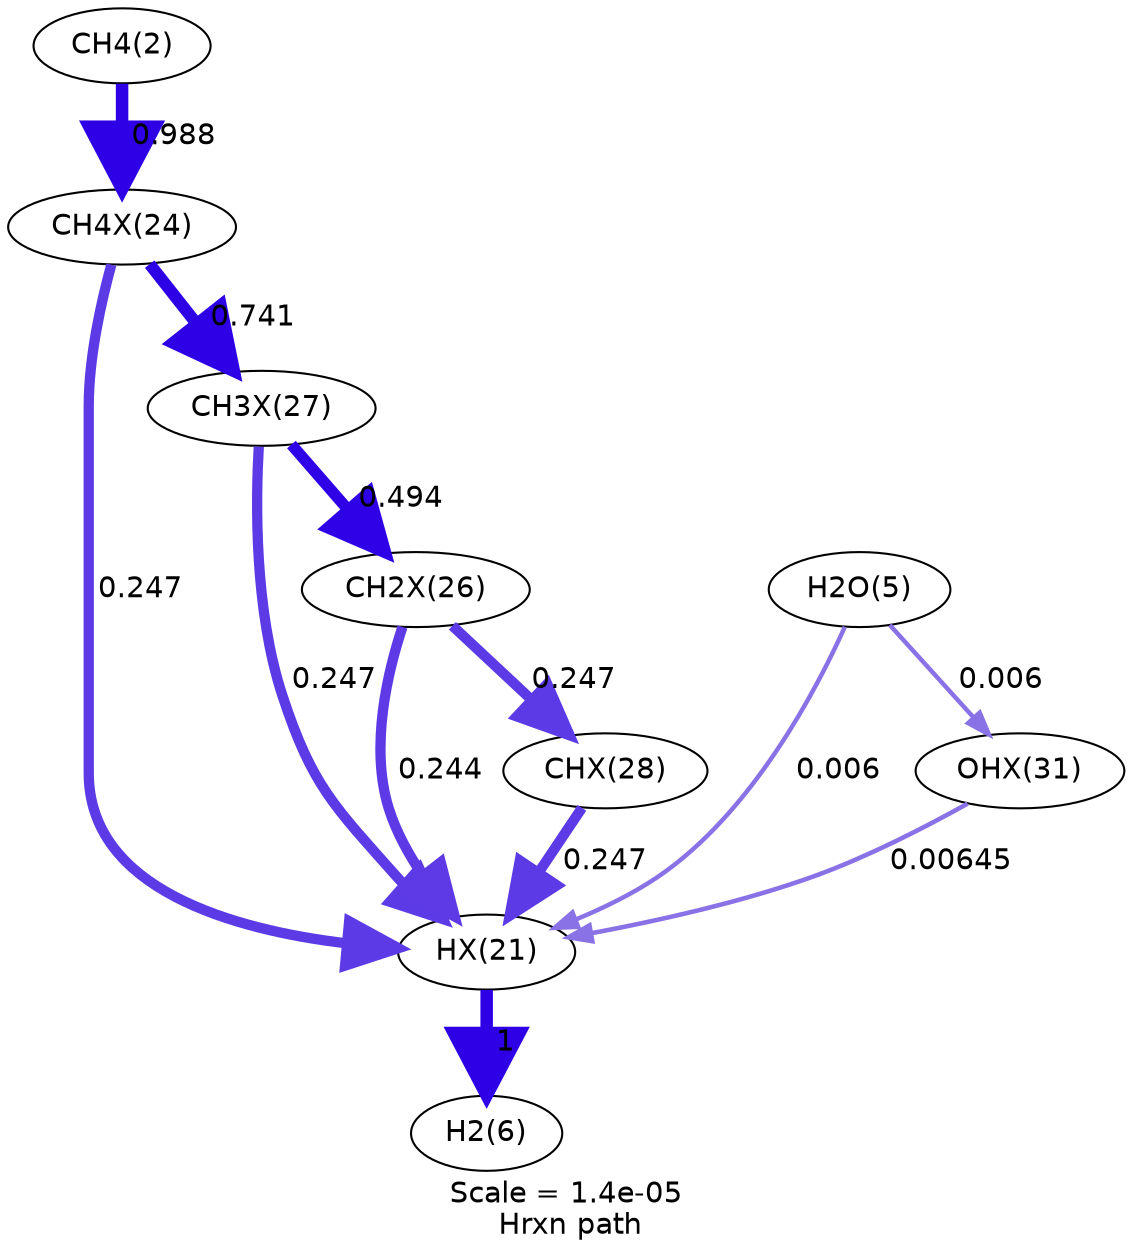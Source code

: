 digraph reaction_paths {
center=1;
s1 -> s27[fontname="Helvetica", penwidth=6, arrowsize=3, color="0.7, 1.5, 0.9"
, label=" 1"];
s7 -> s1[fontname="Helvetica", penwidth=4.94, arrowsize=2.47, color="0.7, 0.747, 0.9"
, label=" 0.247"];
s6 -> s1[fontname="Helvetica", penwidth=4.94, arrowsize=2.47, color="0.7, 0.744, 0.9"
, label=" 0.244"];
s8 -> s1[fontname="Helvetica", penwidth=4.95, arrowsize=2.47, color="0.7, 0.747, 0.9"
, label=" 0.247"];
s11 -> s1[fontname="Helvetica", penwidth=2.19, arrowsize=1.1, color="0.7, 0.506, 0.9"
, label=" 0.00645"];
s26 -> s1[fontname="Helvetica", penwidth=2.14, arrowsize=1.07, color="0.7, 0.506, 0.9"
, label=" 0.006"];
s4 -> s1[fontname="Helvetica", penwidth=4.94, arrowsize=2.47, color="0.7, 0.747, 0.9"
, label=" 0.247"];
s23 -> s4[fontname="Helvetica", penwidth=5.99, arrowsize=3, color="0.7, 1.49, 0.9"
, label=" 0.988"];
s7 -> s6[fontname="Helvetica", penwidth=5.47, arrowsize=2.73, color="0.7, 0.994, 0.9"
, label=" 0.494"];
s4 -> s7[fontname="Helvetica", penwidth=5.77, arrowsize=2.89, color="0.7, 1.24, 0.9"
, label=" 0.741"];
s6 -> s8[fontname="Helvetica", penwidth=4.94, arrowsize=2.47, color="0.7, 0.747, 0.9"
, label=" 0.247"];
s26 -> s11[fontname="Helvetica", penwidth=2.14, arrowsize=1.07, color="0.7, 0.506, 0.9"
, label=" 0.006"];
s1 [ fontname="Helvetica", label="HX(21)"];
s4 [ fontname="Helvetica", label="CH4X(24)"];
s6 [ fontname="Helvetica", label="CH2X(26)"];
s7 [ fontname="Helvetica", label="CH3X(27)"];
s8 [ fontname="Helvetica", label="CHX(28)"];
s11 [ fontname="Helvetica", label="OHX(31)"];
s23 [ fontname="Helvetica", label="CH4(2)"];
s26 [ fontname="Helvetica", label="H2O(5)"];
s27 [ fontname="Helvetica", label="H2(6)"];
 label = "Scale = 1.4e-05\l Hrxn path";
 fontname = "Helvetica";
}
